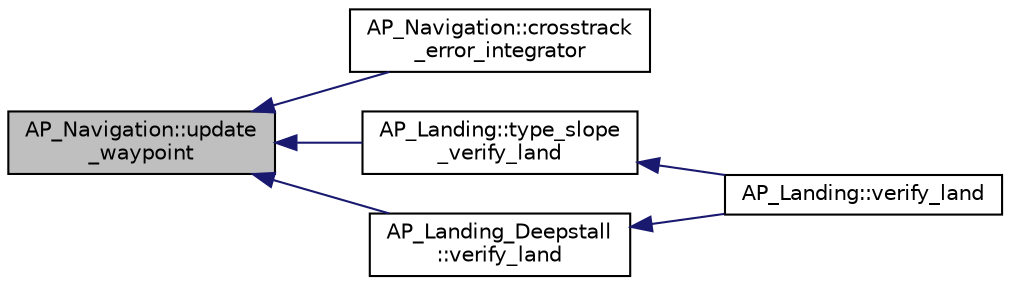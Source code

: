 digraph "AP_Navigation::update_waypoint"
{
 // INTERACTIVE_SVG=YES
  edge [fontname="Helvetica",fontsize="10",labelfontname="Helvetica",labelfontsize="10"];
  node [fontname="Helvetica",fontsize="10",shape=record];
  rankdir="LR";
  Node1 [label="AP_Navigation::update\l_waypoint",height=0.2,width=0.4,color="black", fillcolor="grey75", style="filled", fontcolor="black"];
  Node1 -> Node2 [dir="back",color="midnightblue",fontsize="10",style="solid",fontname="Helvetica"];
  Node2 [label="AP_Navigation::crosstrack\l_error_integrator",height=0.2,width=0.4,color="black", fillcolor="white", style="filled",URL="$classAP__Navigation.html#ab90ff64cf92dc2b5ed762f64e22022c0"];
  Node1 -> Node3 [dir="back",color="midnightblue",fontsize="10",style="solid",fontname="Helvetica"];
  Node3 [label="AP_Landing::type_slope\l_verify_land",height=0.2,width=0.4,color="black", fillcolor="white", style="filled",URL="$classAP__Landing.html#a7e884642791e4b1f0b9c396b86055a6a"];
  Node3 -> Node4 [dir="back",color="midnightblue",fontsize="10",style="solid",fontname="Helvetica"];
  Node4 [label="AP_Landing::verify_land",height=0.2,width=0.4,color="black", fillcolor="white", style="filled",URL="$classAP__Landing.html#afdbc34de818b9cb366336c23660fd495"];
  Node1 -> Node5 [dir="back",color="midnightblue",fontsize="10",style="solid",fontname="Helvetica"];
  Node5 [label="AP_Landing_Deepstall\l::verify_land",height=0.2,width=0.4,color="black", fillcolor="white", style="filled",URL="$classAP__Landing__Deepstall.html#af3cde793ef57477c3468547de0a8a90f"];
  Node5 -> Node4 [dir="back",color="midnightblue",fontsize="10",style="solid",fontname="Helvetica"];
}
